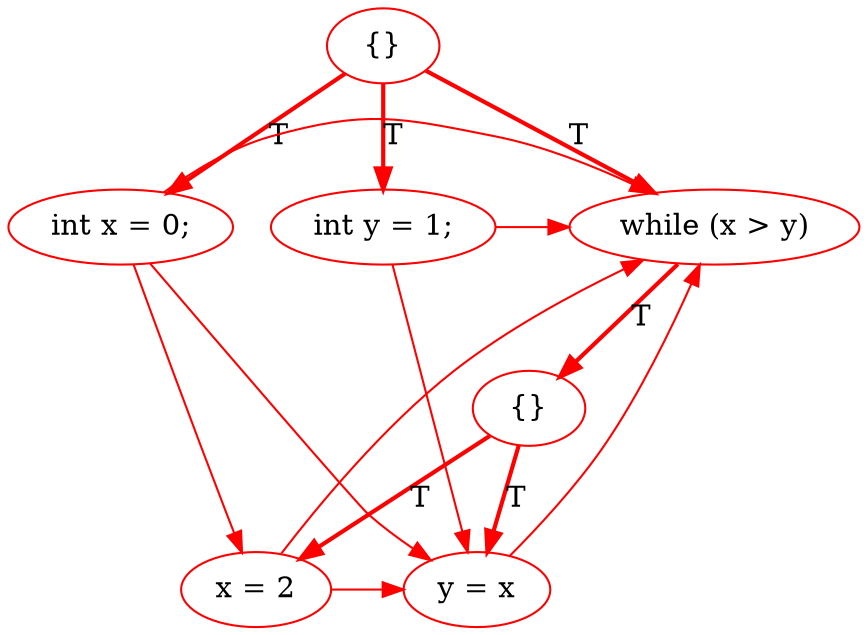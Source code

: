 digraph {
rankdir=TD;
2[label="{}",color=red]; 
2 -> 3[label="T",style=bold,color=red];
3[label="int x = 0;",color=red];
3 -> 0[color=red];
3 -> 5[color=red];
3 -> 6[color=red];
2 -> 4[label="T",style=bold,color=red];
4[label="int y = 1;",color=red];
4 -> 0[color=red];
4 -> 5[color=red];
2 -> 0[label="T",style=bold,color=red];
0[label="while (x > y)",color=red]; 
0 -> 1[label="T",style=bold,color=red];
1[label="{}",color=red]; 
1 -> 5[label="T",style=bold,color=red];
5[label="y = x",color=red];
5 -> 0[color=red];
1 -> 6[label="T",style=bold,color=red];
6[label="x = 2",color=red];
6 -> 0[color=red];
6 -> 5[color=red];
{ rank=same 3 4 0 }{ rank=same 1 }{ rank=same 5 6 }
}
